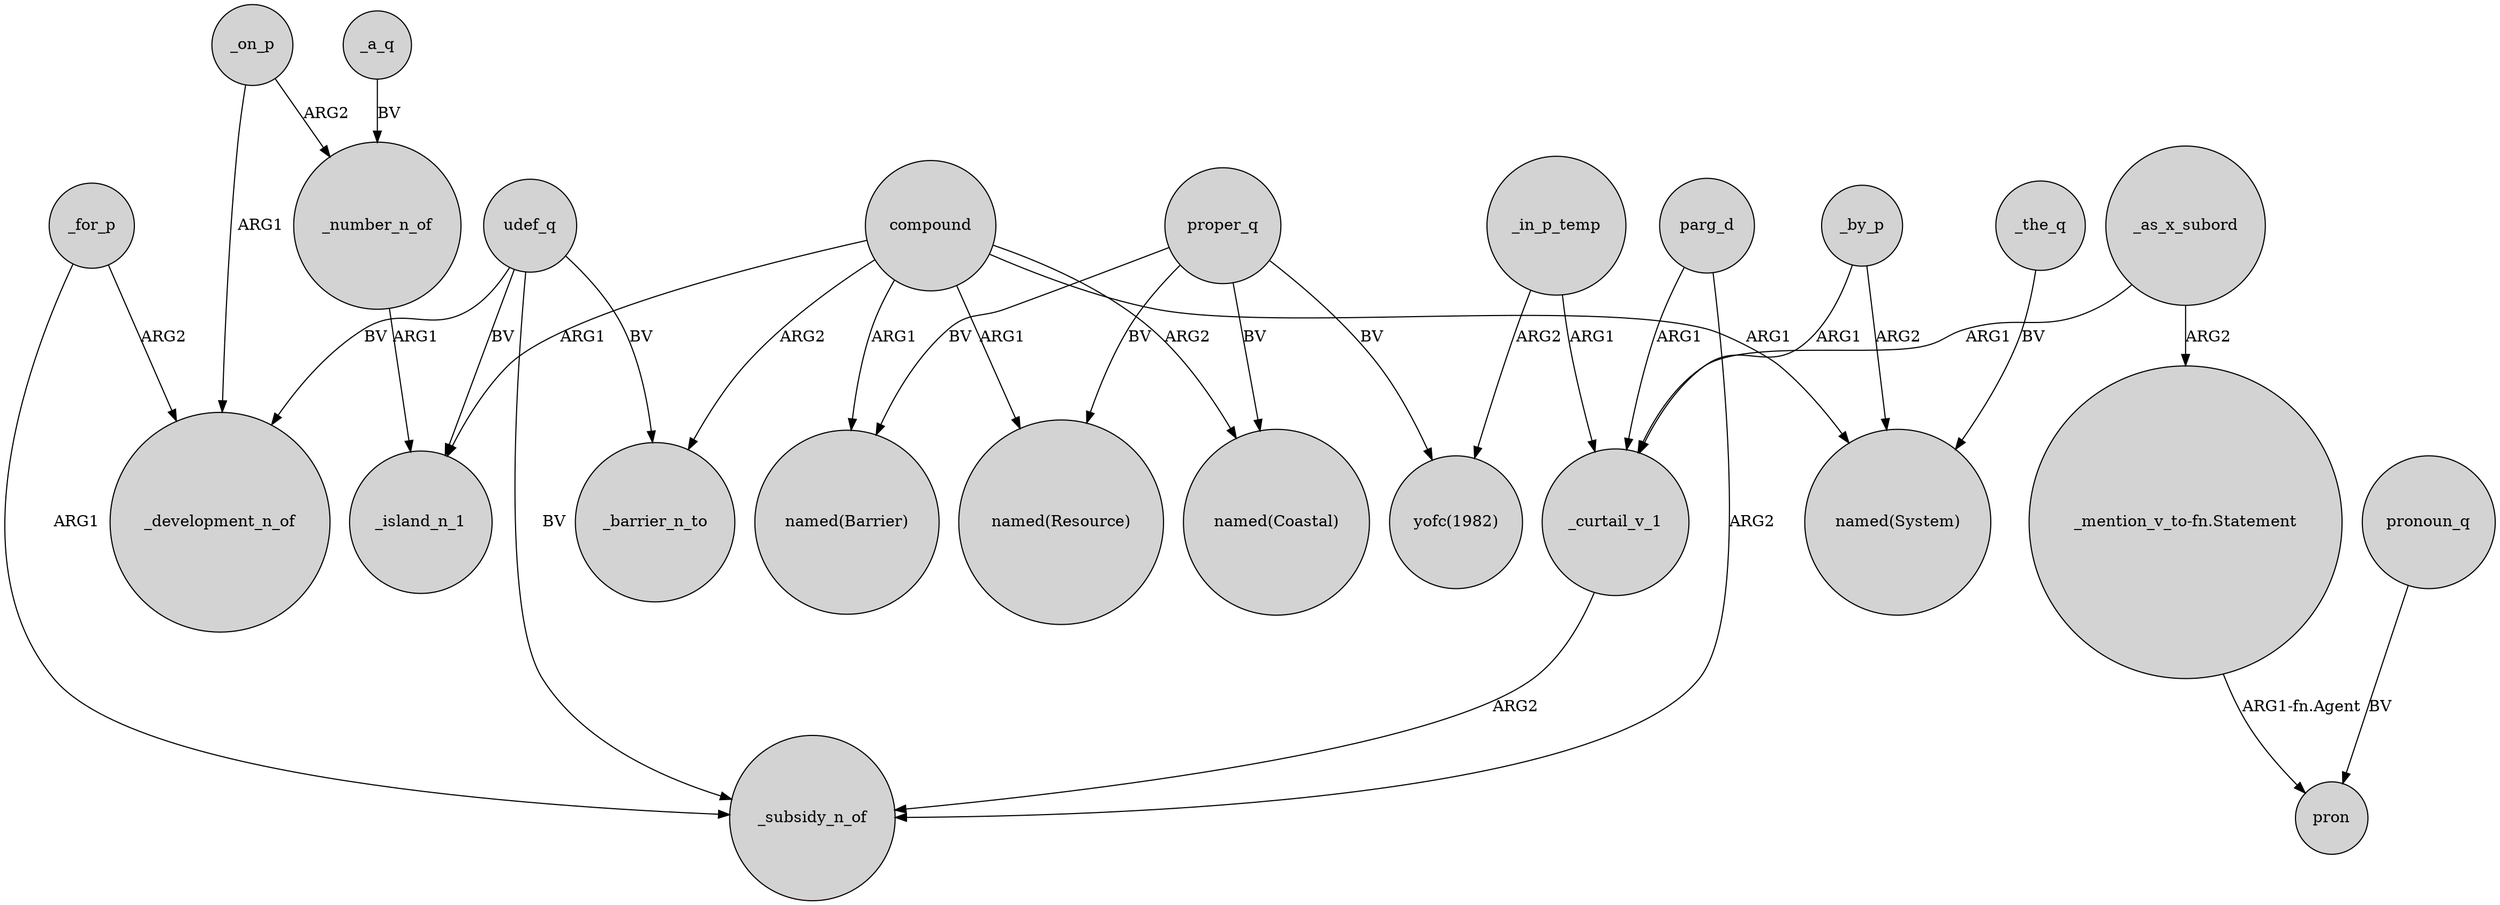digraph {
	node [shape=circle style=filled]
	_on_p -> _development_n_of [label=ARG1]
	proper_q -> "yofc(1982)" [label=BV]
	_a_q -> _number_n_of [label=BV]
	compound -> "named(Coastal)" [label=ARG2]
	"_mention_v_to-fn.Statement" -> pron [label="ARG1-fn.Agent"]
	parg_d -> _curtail_v_1 [label=ARG1]
	_on_p -> _number_n_of [label=ARG2]
	proper_q -> "named(Coastal)" [label=BV]
	compound -> _barrier_n_to [label=ARG2]
	_the_q -> "named(System)" [label=BV]
	compound -> "named(Barrier)" [label=ARG1]
	_number_n_of -> _island_n_1 [label=ARG1]
	udef_q -> _barrier_n_to [label=BV]
	_as_x_subord -> _curtail_v_1 [label=ARG1]
	pronoun_q -> pron [label=BV]
	_for_p -> _development_n_of [label=ARG2]
	_by_p -> _curtail_v_1 [label=ARG1]
	_for_p -> _subsidy_n_of [label=ARG1]
	_curtail_v_1 -> _subsidy_n_of [label=ARG2]
	_in_p_temp -> _curtail_v_1 [label=ARG1]
	_in_p_temp -> "yofc(1982)" [label=ARG2]
	udef_q -> _development_n_of [label=BV]
	compound -> "named(Resource)" [label=ARG1]
	compound -> _island_n_1 [label=ARG1]
	compound -> "named(System)" [label=ARG1]
	proper_q -> "named(Resource)" [label=BV]
	udef_q -> _subsidy_n_of [label=BV]
	parg_d -> _subsidy_n_of [label=ARG2]
	_by_p -> "named(System)" [label=ARG2]
	proper_q -> "named(Barrier)" [label=BV]
	udef_q -> _island_n_1 [label=BV]
	_as_x_subord -> "_mention_v_to-fn.Statement" [label=ARG2]
}

